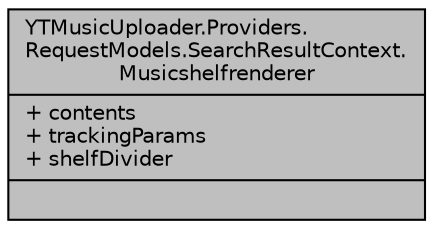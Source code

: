 digraph "YTMusicUploader.Providers.RequestModels.SearchResultContext.Musicshelfrenderer"
{
 // LATEX_PDF_SIZE
  edge [fontname="Helvetica",fontsize="10",labelfontname="Helvetica",labelfontsize="10"];
  node [fontname="Helvetica",fontsize="10",shape=record];
  Node1 [label="{YTMusicUploader.Providers.\lRequestModels.SearchResultContext.\lMusicshelfrenderer\n|+ contents\l+ trackingParams\l+ shelfDivider\l|}",height=0.2,width=0.4,color="black", fillcolor="grey75", style="filled", fontcolor="black",tooltip=" "];
}
